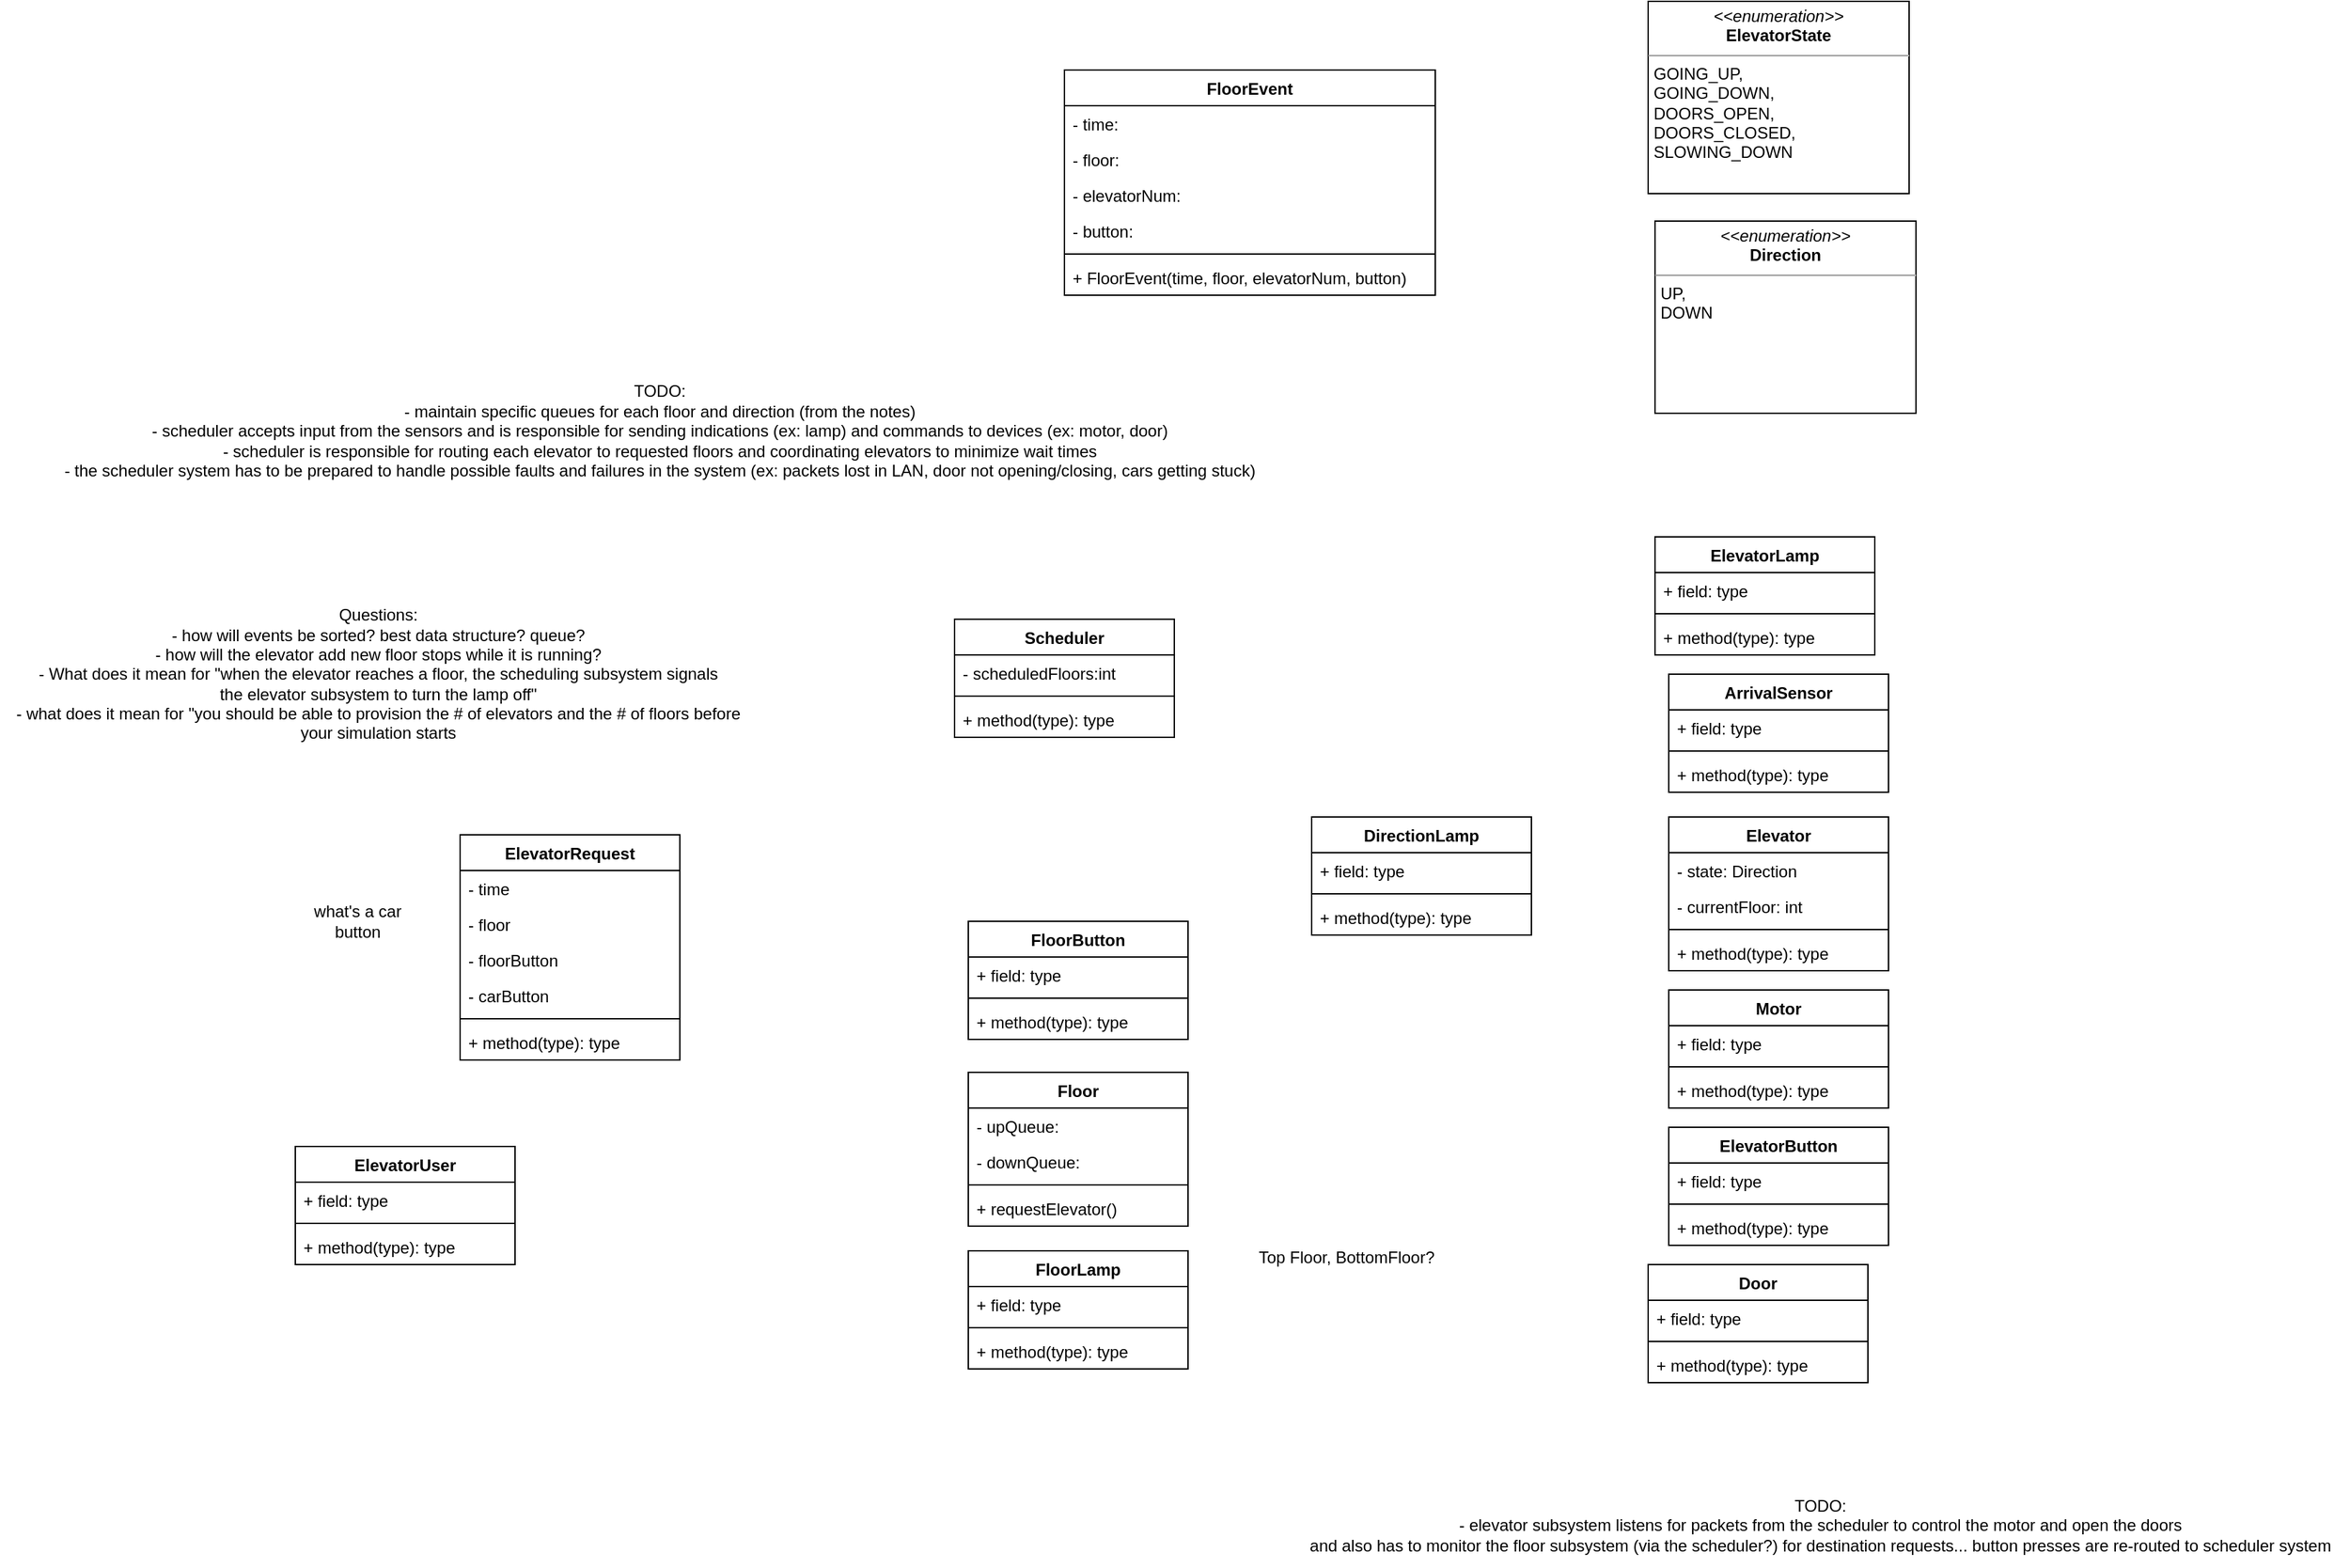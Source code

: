 <mxfile version="20.8.10" type="device" pages="2"><diagram id="4rQ7p3rVcrlcNDq4vwU0" name="Page-1"><mxGraphModel dx="1173" dy="1689" grid="1" gridSize="10" guides="1" tooltips="1" connect="1" arrows="1" fold="1" page="1" pageScale="1" pageWidth="850" pageHeight="1100" math="0" shadow="0"><root><mxCell id="0"/><mxCell id="1" parent="0"/><mxCell id="3TX0_zbDCgdSGCdOwva8-1" value="Floor" style="swimlane;fontStyle=1;align=center;verticalAlign=top;childLayout=stackLayout;horizontal=1;startSize=26;horizontalStack=0;resizeParent=1;resizeParentMax=0;resizeLast=0;collapsible=1;marginBottom=0;" vertex="1" parent="1"><mxGeometry x="992" y="771" width="160" height="112" as="geometry"/></mxCell><mxCell id="3TX0_zbDCgdSGCdOwva8-2" value="- upQueue: " style="text;strokeColor=none;fillColor=none;align=left;verticalAlign=top;spacingLeft=4;spacingRight=4;overflow=hidden;rotatable=0;points=[[0,0.5],[1,0.5]];portConstraint=eastwest;" vertex="1" parent="3TX0_zbDCgdSGCdOwva8-1"><mxGeometry y="26" width="160" height="26" as="geometry"/></mxCell><mxCell id="3TX0_zbDCgdSGCdOwva8-3" value="- downQueue:" style="text;strokeColor=none;fillColor=none;align=left;verticalAlign=top;spacingLeft=4;spacingRight=4;overflow=hidden;rotatable=0;points=[[0,0.5],[1,0.5]];portConstraint=eastwest;" vertex="1" parent="3TX0_zbDCgdSGCdOwva8-1"><mxGeometry y="52" width="160" height="26" as="geometry"/></mxCell><mxCell id="3TX0_zbDCgdSGCdOwva8-4" value="" style="line;strokeWidth=1;fillColor=none;align=left;verticalAlign=middle;spacingTop=-1;spacingLeft=3;spacingRight=3;rotatable=0;labelPosition=right;points=[];portConstraint=eastwest;strokeColor=inherit;" vertex="1" parent="3TX0_zbDCgdSGCdOwva8-1"><mxGeometry y="78" width="160" height="8" as="geometry"/></mxCell><mxCell id="3TX0_zbDCgdSGCdOwva8-5" value="+ requestElevator()" style="text;strokeColor=none;fillColor=none;align=left;verticalAlign=top;spacingLeft=4;spacingRight=4;overflow=hidden;rotatable=0;points=[[0,0.5],[1,0.5]];portConstraint=eastwest;" vertex="1" parent="3TX0_zbDCgdSGCdOwva8-1"><mxGeometry y="86" width="160" height="26" as="geometry"/></mxCell><mxCell id="3TX0_zbDCgdSGCdOwva8-6" value="Elevator" style="swimlane;fontStyle=1;align=center;verticalAlign=top;childLayout=stackLayout;horizontal=1;startSize=26;horizontalStack=0;resizeParent=1;resizeParentMax=0;resizeLast=0;collapsible=1;marginBottom=0;" vertex="1" parent="1"><mxGeometry x="1502" y="585" width="160" height="112" as="geometry"/></mxCell><mxCell id="3TX0_zbDCgdSGCdOwva8-7" value="- state: Direction" style="text;strokeColor=none;fillColor=none;align=left;verticalAlign=top;spacingLeft=4;spacingRight=4;overflow=hidden;rotatable=0;points=[[0,0.5],[1,0.5]];portConstraint=eastwest;" vertex="1" parent="3TX0_zbDCgdSGCdOwva8-6"><mxGeometry y="26" width="160" height="26" as="geometry"/></mxCell><mxCell id="3TX0_zbDCgdSGCdOwva8-8" value="- currentFloor: int" style="text;strokeColor=none;fillColor=none;align=left;verticalAlign=top;spacingLeft=4;spacingRight=4;overflow=hidden;rotatable=0;points=[[0,0.5],[1,0.5]];portConstraint=eastwest;" vertex="1" parent="3TX0_zbDCgdSGCdOwva8-6"><mxGeometry y="52" width="160" height="26" as="geometry"/></mxCell><mxCell id="3TX0_zbDCgdSGCdOwva8-9" value="" style="line;strokeWidth=1;fillColor=none;align=left;verticalAlign=middle;spacingTop=-1;spacingLeft=3;spacingRight=3;rotatable=0;labelPosition=right;points=[];portConstraint=eastwest;strokeColor=inherit;" vertex="1" parent="3TX0_zbDCgdSGCdOwva8-6"><mxGeometry y="78" width="160" height="8" as="geometry"/></mxCell><mxCell id="3TX0_zbDCgdSGCdOwva8-10" value="+ method(type): type" style="text;strokeColor=none;fillColor=none;align=left;verticalAlign=top;spacingLeft=4;spacingRight=4;overflow=hidden;rotatable=0;points=[[0,0.5],[1,0.5]];portConstraint=eastwest;" vertex="1" parent="3TX0_zbDCgdSGCdOwva8-6"><mxGeometry y="86" width="160" height="26" as="geometry"/></mxCell><mxCell id="3TX0_zbDCgdSGCdOwva8-11" value="Scheduler" style="swimlane;fontStyle=1;align=center;verticalAlign=top;childLayout=stackLayout;horizontal=1;startSize=26;horizontalStack=0;resizeParent=1;resizeParentMax=0;resizeLast=0;collapsible=1;marginBottom=0;" vertex="1" parent="1"><mxGeometry x="982" y="441" width="160" height="86" as="geometry"/></mxCell><mxCell id="3TX0_zbDCgdSGCdOwva8-12" value="- scheduledFloors:int" style="text;strokeColor=none;fillColor=none;align=left;verticalAlign=top;spacingLeft=4;spacingRight=4;overflow=hidden;rotatable=0;points=[[0,0.5],[1,0.5]];portConstraint=eastwest;" vertex="1" parent="3TX0_zbDCgdSGCdOwva8-11"><mxGeometry y="26" width="160" height="26" as="geometry"/></mxCell><mxCell id="3TX0_zbDCgdSGCdOwva8-13" value="" style="line;strokeWidth=1;fillColor=none;align=left;verticalAlign=middle;spacingTop=-1;spacingLeft=3;spacingRight=3;rotatable=0;labelPosition=right;points=[];portConstraint=eastwest;strokeColor=inherit;" vertex="1" parent="3TX0_zbDCgdSGCdOwva8-11"><mxGeometry y="52" width="160" height="8" as="geometry"/></mxCell><mxCell id="3TX0_zbDCgdSGCdOwva8-14" value="+ method(type): type" style="text;strokeColor=none;fillColor=none;align=left;verticalAlign=top;spacingLeft=4;spacingRight=4;overflow=hidden;rotatable=0;points=[[0,0.5],[1,0.5]];portConstraint=eastwest;" vertex="1" parent="3TX0_zbDCgdSGCdOwva8-11"><mxGeometry y="60" width="160" height="26" as="geometry"/></mxCell><mxCell id="3TX0_zbDCgdSGCdOwva8-15" value="FloorEvent" style="swimlane;fontStyle=1;align=center;verticalAlign=top;childLayout=stackLayout;horizontal=1;startSize=26;horizontalStack=0;resizeParent=1;resizeParentMax=0;resizeLast=0;collapsible=1;marginBottom=0;" vertex="1" parent="1"><mxGeometry x="1062" y="41" width="270" height="164" as="geometry"/></mxCell><mxCell id="3TX0_zbDCgdSGCdOwva8-16" value="- time:" style="text;strokeColor=none;fillColor=none;align=left;verticalAlign=top;spacingLeft=4;spacingRight=4;overflow=hidden;rotatable=0;points=[[0,0.5],[1,0.5]];portConstraint=eastwest;" vertex="1" parent="3TX0_zbDCgdSGCdOwva8-15"><mxGeometry y="26" width="270" height="26" as="geometry"/></mxCell><mxCell id="3TX0_zbDCgdSGCdOwva8-17" value="- floor:" style="text;strokeColor=none;fillColor=none;align=left;verticalAlign=top;spacingLeft=4;spacingRight=4;overflow=hidden;rotatable=0;points=[[0,0.5],[1,0.5]];portConstraint=eastwest;" vertex="1" parent="3TX0_zbDCgdSGCdOwva8-15"><mxGeometry y="52" width="270" height="26" as="geometry"/></mxCell><mxCell id="3TX0_zbDCgdSGCdOwva8-18" value="- elevatorNum:" style="text;strokeColor=none;fillColor=none;align=left;verticalAlign=top;spacingLeft=4;spacingRight=4;overflow=hidden;rotatable=0;points=[[0,0.5],[1,0.5]];portConstraint=eastwest;" vertex="1" parent="3TX0_zbDCgdSGCdOwva8-15"><mxGeometry y="78" width="270" height="26" as="geometry"/></mxCell><mxCell id="3TX0_zbDCgdSGCdOwva8-19" value="- button:" style="text;strokeColor=none;fillColor=none;align=left;verticalAlign=top;spacingLeft=4;spacingRight=4;overflow=hidden;rotatable=0;points=[[0,0.5],[1,0.5]];portConstraint=eastwest;" vertex="1" parent="3TX0_zbDCgdSGCdOwva8-15"><mxGeometry y="104" width="270" height="26" as="geometry"/></mxCell><mxCell id="3TX0_zbDCgdSGCdOwva8-20" value="" style="line;strokeWidth=1;fillColor=none;align=left;verticalAlign=middle;spacingTop=-1;spacingLeft=3;spacingRight=3;rotatable=0;labelPosition=right;points=[];portConstraint=eastwest;strokeColor=inherit;" vertex="1" parent="3TX0_zbDCgdSGCdOwva8-15"><mxGeometry y="130" width="270" height="8" as="geometry"/></mxCell><mxCell id="3TX0_zbDCgdSGCdOwva8-21" value="+ FloorEvent(time, floor, elevatorNum, button)" style="text;strokeColor=none;fillColor=none;align=left;verticalAlign=top;spacingLeft=4;spacingRight=4;overflow=hidden;rotatable=0;points=[[0,0.5],[1,0.5]];portConstraint=eastwest;" vertex="1" parent="3TX0_zbDCgdSGCdOwva8-15"><mxGeometry y="138" width="270" height="26" as="geometry"/></mxCell><mxCell id="3TX0_zbDCgdSGCdOwva8-22" value="ArrivalSensor" style="swimlane;fontStyle=1;align=center;verticalAlign=top;childLayout=stackLayout;horizontal=1;startSize=26;horizontalStack=0;resizeParent=1;resizeParentMax=0;resizeLast=0;collapsible=1;marginBottom=0;" vertex="1" parent="1"><mxGeometry x="1502" y="481" width="160" height="86" as="geometry"/></mxCell><mxCell id="3TX0_zbDCgdSGCdOwva8-23" value="+ field: type" style="text;strokeColor=none;fillColor=none;align=left;verticalAlign=top;spacingLeft=4;spacingRight=4;overflow=hidden;rotatable=0;points=[[0,0.5],[1,0.5]];portConstraint=eastwest;" vertex="1" parent="3TX0_zbDCgdSGCdOwva8-22"><mxGeometry y="26" width="160" height="26" as="geometry"/></mxCell><mxCell id="3TX0_zbDCgdSGCdOwva8-24" value="" style="line;strokeWidth=1;fillColor=none;align=left;verticalAlign=middle;spacingTop=-1;spacingLeft=3;spacingRight=3;rotatable=0;labelPosition=right;points=[];portConstraint=eastwest;strokeColor=inherit;" vertex="1" parent="3TX0_zbDCgdSGCdOwva8-22"><mxGeometry y="52" width="160" height="8" as="geometry"/></mxCell><mxCell id="3TX0_zbDCgdSGCdOwva8-25" value="+ method(type): type" style="text;strokeColor=none;fillColor=none;align=left;verticalAlign=top;spacingLeft=4;spacingRight=4;overflow=hidden;rotatable=0;points=[[0,0.5],[1,0.5]];portConstraint=eastwest;" vertex="1" parent="3TX0_zbDCgdSGCdOwva8-22"><mxGeometry y="60" width="160" height="26" as="geometry"/></mxCell><mxCell id="3TX0_zbDCgdSGCdOwva8-26" value="ElevatorUser" style="swimlane;fontStyle=1;align=center;verticalAlign=top;childLayout=stackLayout;horizontal=1;startSize=26;horizontalStack=0;resizeParent=1;resizeParentMax=0;resizeLast=0;collapsible=1;marginBottom=0;" vertex="1" parent="1"><mxGeometry x="502" y="825" width="160" height="86" as="geometry"/></mxCell><mxCell id="3TX0_zbDCgdSGCdOwva8-27" value="+ field: type" style="text;strokeColor=none;fillColor=none;align=left;verticalAlign=top;spacingLeft=4;spacingRight=4;overflow=hidden;rotatable=0;points=[[0,0.5],[1,0.5]];portConstraint=eastwest;" vertex="1" parent="3TX0_zbDCgdSGCdOwva8-26"><mxGeometry y="26" width="160" height="26" as="geometry"/></mxCell><mxCell id="3TX0_zbDCgdSGCdOwva8-28" value="" style="line;strokeWidth=1;fillColor=none;align=left;verticalAlign=middle;spacingTop=-1;spacingLeft=3;spacingRight=3;rotatable=0;labelPosition=right;points=[];portConstraint=eastwest;strokeColor=inherit;" vertex="1" parent="3TX0_zbDCgdSGCdOwva8-26"><mxGeometry y="52" width="160" height="8" as="geometry"/></mxCell><mxCell id="3TX0_zbDCgdSGCdOwva8-29" value="+ method(type): type" style="text;strokeColor=none;fillColor=none;align=left;verticalAlign=top;spacingLeft=4;spacingRight=4;overflow=hidden;rotatable=0;points=[[0,0.5],[1,0.5]];portConstraint=eastwest;" vertex="1" parent="3TX0_zbDCgdSGCdOwva8-26"><mxGeometry y="60" width="160" height="26" as="geometry"/></mxCell><mxCell id="3TX0_zbDCgdSGCdOwva8-30" value="FloorButton" style="swimlane;fontStyle=1;align=center;verticalAlign=top;childLayout=stackLayout;horizontal=1;startSize=26;horizontalStack=0;resizeParent=1;resizeParentMax=0;resizeLast=0;collapsible=1;marginBottom=0;" vertex="1" parent="1"><mxGeometry x="992" y="661" width="160" height="86" as="geometry"/></mxCell><mxCell id="3TX0_zbDCgdSGCdOwva8-31" value="+ field: type" style="text;strokeColor=none;fillColor=none;align=left;verticalAlign=top;spacingLeft=4;spacingRight=4;overflow=hidden;rotatable=0;points=[[0,0.5],[1,0.5]];portConstraint=eastwest;" vertex="1" parent="3TX0_zbDCgdSGCdOwva8-30"><mxGeometry y="26" width="160" height="26" as="geometry"/></mxCell><mxCell id="3TX0_zbDCgdSGCdOwva8-32" value="" style="line;strokeWidth=1;fillColor=none;align=left;verticalAlign=middle;spacingTop=-1;spacingLeft=3;spacingRight=3;rotatable=0;labelPosition=right;points=[];portConstraint=eastwest;strokeColor=inherit;" vertex="1" parent="3TX0_zbDCgdSGCdOwva8-30"><mxGeometry y="52" width="160" height="8" as="geometry"/></mxCell><mxCell id="3TX0_zbDCgdSGCdOwva8-33" value="+ method(type): type" style="text;strokeColor=none;fillColor=none;align=left;verticalAlign=top;spacingLeft=4;spacingRight=4;overflow=hidden;rotatable=0;points=[[0,0.5],[1,0.5]];portConstraint=eastwest;" vertex="1" parent="3TX0_zbDCgdSGCdOwva8-30"><mxGeometry y="60" width="160" height="26" as="geometry"/></mxCell><mxCell id="3TX0_zbDCgdSGCdOwva8-34" value="&lt;p style=&quot;margin:0px;margin-top:4px;text-align:center;&quot;&gt;&lt;i&gt;&amp;lt;&amp;lt;enumeration&amp;gt;&amp;gt;&lt;/i&gt;&lt;br&gt;&lt;b&gt;ElevatorState&lt;/b&gt;&lt;/p&gt;&lt;hr size=&quot;1&quot;&gt;&lt;p style=&quot;margin:0px;margin-left:4px;&quot;&gt;GOING_UP,&lt;/p&gt;&lt;p style=&quot;margin:0px;margin-left:4px;&quot;&gt;GOING_DOWN,&lt;/p&gt;&lt;p style=&quot;margin:0px;margin-left:4px;&quot;&gt;DOORS_OPEN,&lt;/p&gt;&lt;p style=&quot;margin:0px;margin-left:4px;&quot;&gt;DOORS_CLOSED,&lt;/p&gt;&lt;p style=&quot;margin:0px;margin-left:4px;&quot;&gt;SLOWING_DOWN&lt;/p&gt;&lt;p style=&quot;margin:0px;margin-left:4px;&quot;&gt;&lt;br&gt;&lt;/p&gt;" style="verticalAlign=top;align=left;overflow=fill;fontSize=12;fontFamily=Helvetica;html=1;" vertex="1" parent="1"><mxGeometry x="1487" y="-9" width="190" height="140" as="geometry"/></mxCell><mxCell id="3TX0_zbDCgdSGCdOwva8-35" value="Motor" style="swimlane;fontStyle=1;align=center;verticalAlign=top;childLayout=stackLayout;horizontal=1;startSize=26;horizontalStack=0;resizeParent=1;resizeParentMax=0;resizeLast=0;collapsible=1;marginBottom=0;" vertex="1" parent="1"><mxGeometry x="1502" y="711" width="160" height="86" as="geometry"/></mxCell><mxCell id="3TX0_zbDCgdSGCdOwva8-36" value="+ field: type" style="text;strokeColor=none;fillColor=none;align=left;verticalAlign=top;spacingLeft=4;spacingRight=4;overflow=hidden;rotatable=0;points=[[0,0.5],[1,0.5]];portConstraint=eastwest;" vertex="1" parent="3TX0_zbDCgdSGCdOwva8-35"><mxGeometry y="26" width="160" height="26" as="geometry"/></mxCell><mxCell id="3TX0_zbDCgdSGCdOwva8-37" value="" style="line;strokeWidth=1;fillColor=none;align=left;verticalAlign=middle;spacingTop=-1;spacingLeft=3;spacingRight=3;rotatable=0;labelPosition=right;points=[];portConstraint=eastwest;strokeColor=inherit;" vertex="1" parent="3TX0_zbDCgdSGCdOwva8-35"><mxGeometry y="52" width="160" height="8" as="geometry"/></mxCell><mxCell id="3TX0_zbDCgdSGCdOwva8-38" value="+ method(type): type" style="text;strokeColor=none;fillColor=none;align=left;verticalAlign=top;spacingLeft=4;spacingRight=4;overflow=hidden;rotatable=0;points=[[0,0.5],[1,0.5]];portConstraint=eastwest;" vertex="1" parent="3TX0_zbDCgdSGCdOwva8-35"><mxGeometry y="60" width="160" height="26" as="geometry"/></mxCell><mxCell id="3TX0_zbDCgdSGCdOwva8-39" value="ElevatorButton" style="swimlane;fontStyle=1;align=center;verticalAlign=top;childLayout=stackLayout;horizontal=1;startSize=26;horizontalStack=0;resizeParent=1;resizeParentMax=0;resizeLast=0;collapsible=1;marginBottom=0;" vertex="1" parent="1"><mxGeometry x="1502" y="811" width="160" height="86" as="geometry"/></mxCell><mxCell id="3TX0_zbDCgdSGCdOwva8-40" value="+ field: type" style="text;strokeColor=none;fillColor=none;align=left;verticalAlign=top;spacingLeft=4;spacingRight=4;overflow=hidden;rotatable=0;points=[[0,0.5],[1,0.5]];portConstraint=eastwest;" vertex="1" parent="3TX0_zbDCgdSGCdOwva8-39"><mxGeometry y="26" width="160" height="26" as="geometry"/></mxCell><mxCell id="3TX0_zbDCgdSGCdOwva8-41" value="" style="line;strokeWidth=1;fillColor=none;align=left;verticalAlign=middle;spacingTop=-1;spacingLeft=3;spacingRight=3;rotatable=0;labelPosition=right;points=[];portConstraint=eastwest;strokeColor=inherit;" vertex="1" parent="3TX0_zbDCgdSGCdOwva8-39"><mxGeometry y="52" width="160" height="8" as="geometry"/></mxCell><mxCell id="3TX0_zbDCgdSGCdOwva8-42" value="+ method(type): type" style="text;strokeColor=none;fillColor=none;align=left;verticalAlign=top;spacingLeft=4;spacingRight=4;overflow=hidden;rotatable=0;points=[[0,0.5],[1,0.5]];portConstraint=eastwest;" vertex="1" parent="3TX0_zbDCgdSGCdOwva8-39"><mxGeometry y="60" width="160" height="26" as="geometry"/></mxCell><mxCell id="3TX0_zbDCgdSGCdOwva8-43" value="FloorLamp" style="swimlane;fontStyle=1;align=center;verticalAlign=top;childLayout=stackLayout;horizontal=1;startSize=26;horizontalStack=0;resizeParent=1;resizeParentMax=0;resizeLast=0;collapsible=1;marginBottom=0;" vertex="1" parent="1"><mxGeometry x="992" y="901" width="160" height="86" as="geometry"/></mxCell><mxCell id="3TX0_zbDCgdSGCdOwva8-44" value="+ field: type" style="text;strokeColor=none;fillColor=none;align=left;verticalAlign=top;spacingLeft=4;spacingRight=4;overflow=hidden;rotatable=0;points=[[0,0.5],[1,0.5]];portConstraint=eastwest;" vertex="1" parent="3TX0_zbDCgdSGCdOwva8-43"><mxGeometry y="26" width="160" height="26" as="geometry"/></mxCell><mxCell id="3TX0_zbDCgdSGCdOwva8-45" value="" style="line;strokeWidth=1;fillColor=none;align=left;verticalAlign=middle;spacingTop=-1;spacingLeft=3;spacingRight=3;rotatable=0;labelPosition=right;points=[];portConstraint=eastwest;strokeColor=inherit;" vertex="1" parent="3TX0_zbDCgdSGCdOwva8-43"><mxGeometry y="52" width="160" height="8" as="geometry"/></mxCell><mxCell id="3TX0_zbDCgdSGCdOwva8-46" value="+ method(type): type" style="text;strokeColor=none;fillColor=none;align=left;verticalAlign=top;spacingLeft=4;spacingRight=4;overflow=hidden;rotatable=0;points=[[0,0.5],[1,0.5]];portConstraint=eastwest;" vertex="1" parent="3TX0_zbDCgdSGCdOwva8-43"><mxGeometry y="60" width="160" height="26" as="geometry"/></mxCell><mxCell id="3TX0_zbDCgdSGCdOwva8-47" value="Door" style="swimlane;fontStyle=1;align=center;verticalAlign=top;childLayout=stackLayout;horizontal=1;startSize=26;horizontalStack=0;resizeParent=1;resizeParentMax=0;resizeLast=0;collapsible=1;marginBottom=0;" vertex="1" parent="1"><mxGeometry x="1487" y="911" width="160" height="86" as="geometry"/></mxCell><mxCell id="3TX0_zbDCgdSGCdOwva8-48" value="+ field: type" style="text;strokeColor=none;fillColor=none;align=left;verticalAlign=top;spacingLeft=4;spacingRight=4;overflow=hidden;rotatable=0;points=[[0,0.5],[1,0.5]];portConstraint=eastwest;" vertex="1" parent="3TX0_zbDCgdSGCdOwva8-47"><mxGeometry y="26" width="160" height="26" as="geometry"/></mxCell><mxCell id="3TX0_zbDCgdSGCdOwva8-49" value="" style="line;strokeWidth=1;fillColor=none;align=left;verticalAlign=middle;spacingTop=-1;spacingLeft=3;spacingRight=3;rotatable=0;labelPosition=right;points=[];portConstraint=eastwest;strokeColor=inherit;" vertex="1" parent="3TX0_zbDCgdSGCdOwva8-47"><mxGeometry y="52" width="160" height="8" as="geometry"/></mxCell><mxCell id="3TX0_zbDCgdSGCdOwva8-50" value="+ method(type): type" style="text;strokeColor=none;fillColor=none;align=left;verticalAlign=top;spacingLeft=4;spacingRight=4;overflow=hidden;rotatable=0;points=[[0,0.5],[1,0.5]];portConstraint=eastwest;" vertex="1" parent="3TX0_zbDCgdSGCdOwva8-47"><mxGeometry y="60" width="160" height="26" as="geometry"/></mxCell><mxCell id="3TX0_zbDCgdSGCdOwva8-51" value="Top Floor, BottomFloor?" style="text;html=1;align=center;verticalAlign=middle;resizable=0;points=[];autosize=1;strokeColor=none;fillColor=none;" vertex="1" parent="1"><mxGeometry x="1192" y="891" width="150" height="30" as="geometry"/></mxCell><mxCell id="3TX0_zbDCgdSGCdOwva8-52" value="&lt;p style=&quot;margin:0px;margin-top:4px;text-align:center;&quot;&gt;&lt;i&gt;&amp;lt;&amp;lt;enumeration&amp;gt;&amp;gt;&lt;/i&gt;&lt;br&gt;&lt;b&gt;Direction&lt;/b&gt;&lt;/p&gt;&lt;hr size=&quot;1&quot;&gt;&lt;p style=&quot;margin:0px;margin-left:4px;&quot;&gt;UP,&lt;/p&gt;&lt;p style=&quot;margin:0px;margin-left:4px;&quot;&gt;DOWN&lt;/p&gt;&lt;p style=&quot;margin:0px;margin-left:4px;&quot;&gt;&lt;br&gt;&lt;/p&gt;" style="verticalAlign=top;align=left;overflow=fill;fontSize=12;fontFamily=Helvetica;html=1;" vertex="1" parent="1"><mxGeometry x="1492" y="151" width="190" height="140" as="geometry"/></mxCell><mxCell id="3TX0_zbDCgdSGCdOwva8-53" value="ElevatorRequest" style="swimlane;fontStyle=1;align=center;verticalAlign=top;childLayout=stackLayout;horizontal=1;startSize=26;horizontalStack=0;resizeParent=1;resizeParentMax=0;resizeLast=0;collapsible=1;marginBottom=0;" vertex="1" parent="1"><mxGeometry x="622" y="598" width="160" height="164" as="geometry"/></mxCell><mxCell id="3TX0_zbDCgdSGCdOwva8-54" value="- time" style="text;strokeColor=none;fillColor=none;align=left;verticalAlign=top;spacingLeft=4;spacingRight=4;overflow=hidden;rotatable=0;points=[[0,0.5],[1,0.5]];portConstraint=eastwest;" vertex="1" parent="3TX0_zbDCgdSGCdOwva8-53"><mxGeometry y="26" width="160" height="26" as="geometry"/></mxCell><mxCell id="3TX0_zbDCgdSGCdOwva8-55" value="- floor" style="text;strokeColor=none;fillColor=none;align=left;verticalAlign=top;spacingLeft=4;spacingRight=4;overflow=hidden;rotatable=0;points=[[0,0.5],[1,0.5]];portConstraint=eastwest;" vertex="1" parent="3TX0_zbDCgdSGCdOwva8-53"><mxGeometry y="52" width="160" height="26" as="geometry"/></mxCell><mxCell id="3TX0_zbDCgdSGCdOwva8-56" value="- floorButton" style="text;strokeColor=none;fillColor=none;align=left;verticalAlign=top;spacingLeft=4;spacingRight=4;overflow=hidden;rotatable=0;points=[[0,0.5],[1,0.5]];portConstraint=eastwest;" vertex="1" parent="3TX0_zbDCgdSGCdOwva8-53"><mxGeometry y="78" width="160" height="26" as="geometry"/></mxCell><mxCell id="3TX0_zbDCgdSGCdOwva8-57" value="- carButton" style="text;strokeColor=none;fillColor=none;align=left;verticalAlign=top;spacingLeft=4;spacingRight=4;overflow=hidden;rotatable=0;points=[[0,0.5],[1,0.5]];portConstraint=eastwest;" vertex="1" parent="3TX0_zbDCgdSGCdOwva8-53"><mxGeometry y="104" width="160" height="26" as="geometry"/></mxCell><mxCell id="3TX0_zbDCgdSGCdOwva8-58" value="" style="line;strokeWidth=1;fillColor=none;align=left;verticalAlign=middle;spacingTop=-1;spacingLeft=3;spacingRight=3;rotatable=0;labelPosition=right;points=[];portConstraint=eastwest;strokeColor=inherit;" vertex="1" parent="3TX0_zbDCgdSGCdOwva8-53"><mxGeometry y="130" width="160" height="8" as="geometry"/></mxCell><mxCell id="3TX0_zbDCgdSGCdOwva8-59" value="+ method(type): type" style="text;strokeColor=none;fillColor=none;align=left;verticalAlign=top;spacingLeft=4;spacingRight=4;overflow=hidden;rotatable=0;points=[[0,0.5],[1,0.5]];portConstraint=eastwest;" vertex="1" parent="3TX0_zbDCgdSGCdOwva8-53"><mxGeometry y="138" width="160" height="26" as="geometry"/></mxCell><mxCell id="3TX0_zbDCgdSGCdOwva8-60" value="what's a car&lt;br&gt;button" style="text;html=1;align=center;verticalAlign=middle;resizable=0;points=[];autosize=1;strokeColor=none;fillColor=none;" vertex="1" parent="1"><mxGeometry x="502" y="641" width="90" height="40" as="geometry"/></mxCell><mxCell id="3TX0_zbDCgdSGCdOwva8-61" value="Questions:&lt;br&gt;- how will events be sorted? best data structure? queue?&lt;br&gt;- how will the elevator add new floor stops while it is running?&lt;br&gt;- What does it mean for &quot;when the elevator reaches a floor, the scheduling subsystem signals&lt;br&gt;the elevator subsystem to turn the lamp off&quot;&lt;br&gt;- what does it mean for &quot;you should be able to provision the # of elevators and the # of floors before&lt;br&gt;your simulation starts" style="text;html=1;align=center;verticalAlign=middle;resizable=0;points=[];autosize=1;strokeColor=none;fillColor=none;" vertex="1" parent="1"><mxGeometry x="287" y="426" width="550" height="110" as="geometry"/></mxCell><mxCell id="3TX0_zbDCgdSGCdOwva8-62" value="TODO:&lt;br&gt;- maintain specific queues for each floor and direction (from the notes)&lt;br&gt;- scheduler accepts input from the sensors and is responsible for sending indications (ex: lamp) and commands to devices (ex: motor, door)&lt;br&gt;- scheduler is responsible for routing each elevator to requested floors and coordinating elevators to minimize wait times&lt;br&gt;- the scheduler system has to be prepared to handle possible faults and failures in the system (ex: packets lost in LAN, door not opening/closing, cars getting stuck)&lt;br&gt;&amp;nbsp;" style="text;html=1;align=center;verticalAlign=middle;resizable=0;points=[];autosize=1;strokeColor=none;fillColor=none;" vertex="1" parent="1"><mxGeometry x="322" y="261" width="890" height="100" as="geometry"/></mxCell><mxCell id="3TX0_zbDCgdSGCdOwva8-63" value="TODO:&lt;br&gt;- elevator subsystem listens for packets from the scheduler to control the motor and open the doors&lt;br&gt;and also has to monitor the floor subsystem (via the scheduler?) for destination requests... button presses are re-routed to scheduler system" style="text;html=1;align=center;verticalAlign=middle;resizable=0;points=[];autosize=1;strokeColor=none;fillColor=none;" vertex="1" parent="1"><mxGeometry x="1227" y="1071" width="770" height="60" as="geometry"/></mxCell><mxCell id="3TX0_zbDCgdSGCdOwva8-64" value="ElevatorLamp" style="swimlane;fontStyle=1;align=center;verticalAlign=top;childLayout=stackLayout;horizontal=1;startSize=26;horizontalStack=0;resizeParent=1;resizeParentMax=0;resizeLast=0;collapsible=1;marginBottom=0;" vertex="1" parent="1"><mxGeometry x="1492" y="381" width="160" height="86" as="geometry"/></mxCell><mxCell id="3TX0_zbDCgdSGCdOwva8-65" value="+ field: type" style="text;strokeColor=none;fillColor=none;align=left;verticalAlign=top;spacingLeft=4;spacingRight=4;overflow=hidden;rotatable=0;points=[[0,0.5],[1,0.5]];portConstraint=eastwest;" vertex="1" parent="3TX0_zbDCgdSGCdOwva8-64"><mxGeometry y="26" width="160" height="26" as="geometry"/></mxCell><mxCell id="3TX0_zbDCgdSGCdOwva8-66" value="" style="line;strokeWidth=1;fillColor=none;align=left;verticalAlign=middle;spacingTop=-1;spacingLeft=3;spacingRight=3;rotatable=0;labelPosition=right;points=[];portConstraint=eastwest;strokeColor=inherit;" vertex="1" parent="3TX0_zbDCgdSGCdOwva8-64"><mxGeometry y="52" width="160" height="8" as="geometry"/></mxCell><mxCell id="3TX0_zbDCgdSGCdOwva8-67" value="+ method(type): type" style="text;strokeColor=none;fillColor=none;align=left;verticalAlign=top;spacingLeft=4;spacingRight=4;overflow=hidden;rotatable=0;points=[[0,0.5],[1,0.5]];portConstraint=eastwest;" vertex="1" parent="3TX0_zbDCgdSGCdOwva8-64"><mxGeometry y="60" width="160" height="26" as="geometry"/></mxCell><mxCell id="3TX0_zbDCgdSGCdOwva8-68" value="DirectionLamp" style="swimlane;fontStyle=1;align=center;verticalAlign=top;childLayout=stackLayout;horizontal=1;startSize=26;horizontalStack=0;resizeParent=1;resizeParentMax=0;resizeLast=0;collapsible=1;marginBottom=0;" vertex="1" parent="1"><mxGeometry x="1242" y="585" width="160" height="86" as="geometry"/></mxCell><mxCell id="3TX0_zbDCgdSGCdOwva8-69" value="+ field: type" style="text;strokeColor=none;fillColor=none;align=left;verticalAlign=top;spacingLeft=4;spacingRight=4;overflow=hidden;rotatable=0;points=[[0,0.5],[1,0.5]];portConstraint=eastwest;" vertex="1" parent="3TX0_zbDCgdSGCdOwva8-68"><mxGeometry y="26" width="160" height="26" as="geometry"/></mxCell><mxCell id="3TX0_zbDCgdSGCdOwva8-70" value="" style="line;strokeWidth=1;fillColor=none;align=left;verticalAlign=middle;spacingTop=-1;spacingLeft=3;spacingRight=3;rotatable=0;labelPosition=right;points=[];portConstraint=eastwest;strokeColor=inherit;" vertex="1" parent="3TX0_zbDCgdSGCdOwva8-68"><mxGeometry y="52" width="160" height="8" as="geometry"/></mxCell><mxCell id="3TX0_zbDCgdSGCdOwva8-71" value="+ method(type): type" style="text;strokeColor=none;fillColor=none;align=left;verticalAlign=top;spacingLeft=4;spacingRight=4;overflow=hidden;rotatable=0;points=[[0,0.5],[1,0.5]];portConstraint=eastwest;" vertex="1" parent="3TX0_zbDCgdSGCdOwva8-68"><mxGeometry y="60" width="160" height="26" as="geometry"/></mxCell></root></mxGraphModel></diagram><diagram name="Iteration 1 Class Diagram" id="BKiDPIDg1bOI7MVkrRrb"><mxGraphModel dx="2330" dy="1629" grid="1" gridSize="10" guides="1" tooltips="1" connect="1" arrows="1" fold="1" page="1" pageScale="1" pageWidth="850" pageHeight="1100" math="0" shadow="0"><root><mxCell id="0"/><mxCell id="1" parent="0"/><mxCell id="crCOsX0_Xl4LuCLa-d4H-21" value="Floor" style="swimlane;fontStyle=1;align=center;verticalAlign=top;childLayout=stackLayout;horizontal=1;startSize=26;horizontalStack=0;resizeParent=1;resizeParentMax=0;resizeLast=0;collapsible=1;marginBottom=0;" parent="1" vertex="1"><mxGeometry x="480" y="481" width="520" height="294" as="geometry"/></mxCell><mxCell id="crCOsX0_Xl4LuCLa-d4H-53" value="- floorNumber: int" style="text;strokeColor=none;fillColor=none;align=left;verticalAlign=top;spacingLeft=4;spacingRight=4;overflow=hidden;rotatable=0;points=[[0,0.5],[1,0.5]];portConstraint=eastwest;" parent="crCOsX0_Xl4LuCLa-d4H-21" vertex="1"><mxGeometry y="26" width="520" height="26" as="geometry"/></mxCell><mxCell id="fvLn0glDHGIhMvINOmAr-25" value="- button1: FloorButton" style="text;strokeColor=none;fillColor=none;align=left;verticalAlign=top;spacingLeft=4;spacingRight=4;overflow=hidden;rotatable=0;points=[[0,0.5],[1,0.5]];portConstraint=eastwest;" parent="crCOsX0_Xl4LuCLa-d4H-21" vertex="1"><mxGeometry y="52" width="520" height="26" as="geometry"/></mxCell><mxCell id="s357x44EUu8Bkv3FHQAM-2" value="- button2: FloorButton" style="text;strokeColor=none;fillColor=none;align=left;verticalAlign=top;spacingLeft=4;spacingRight=4;overflow=hidden;rotatable=0;points=[[0,0.5],[1,0.5]];portConstraint=eastwest;" vertex="1" parent="crCOsX0_Xl4LuCLa-d4H-21"><mxGeometry y="78" width="520" height="26" as="geometry"/></mxCell><mxCell id="crCOsX0_Xl4LuCLa-d4H-22" value="- scheduler: Scheduler" style="text;strokeColor=none;fillColor=none;align=left;verticalAlign=top;spacingLeft=4;spacingRight=4;overflow=hidden;rotatable=0;points=[[0,0.5],[1,0.5]];portConstraint=eastwest;" parent="crCOsX0_Xl4LuCLa-d4H-21" vertex="1"><mxGeometry y="104" width="520" height="26" as="geometry"/></mxCell><mxCell id="crCOsX0_Xl4LuCLa-d4H-23" value="" style="line;strokeWidth=1;fillColor=none;align=left;verticalAlign=middle;spacingTop=-1;spacingLeft=3;spacingRight=3;rotatable=0;labelPosition=right;points=[];portConstraint=eastwest;strokeColor=inherit;" parent="crCOsX0_Xl4LuCLa-d4H-21" vertex="1"><mxGeometry y="130" width="520" height="8" as="geometry"/></mxCell><mxCell id="crCOsX0_Xl4LuCLa-d4H-44" value="+ Floor(floorNumber: int, scheduler: Scheduler, button1: FloorButton, button2: FloorButton): void" style="text;strokeColor=none;fillColor=none;align=left;verticalAlign=top;spacingLeft=4;spacingRight=4;overflow=hidden;rotatable=0;points=[[0,0.5],[1,0.5]];portConstraint=eastwest;" parent="crCOsX0_Xl4LuCLa-d4H-21" vertex="1"><mxGeometry y="138" width="520" height="26" as="geometry"/></mxCell><mxCell id="s357x44EUu8Bkv3FHQAM-4" value="+ Floor(floorNumber: int, scheduler: Scheduler, button1: FloorButton): void" style="text;strokeColor=none;fillColor=none;align=left;verticalAlign=top;spacingLeft=4;spacingRight=4;overflow=hidden;rotatable=0;points=[[0,0.5],[1,0.5]];portConstraint=eastwest;" vertex="1" parent="crCOsX0_Xl4LuCLa-d4H-21"><mxGeometry y="164" width="520" height="26" as="geometry"/></mxCell><mxCell id="s357x44EUu8Bkv3FHQAM-5" value="+ getFloorNumber(): int" style="text;strokeColor=none;fillColor=none;align=left;verticalAlign=top;spacingLeft=4;spacingRight=4;overflow=hidden;rotatable=0;points=[[0,0.5],[1,0.5]];portConstraint=eastwest;" vertex="1" parent="crCOsX0_Xl4LuCLa-d4H-21"><mxGeometry y="190" width="520" height="26" as="geometry"/></mxCell><mxCell id="s357x44EUu8Bkv3FHQAM-6" value="+ getButton1(): FloorButton" style="text;strokeColor=none;fillColor=none;align=left;verticalAlign=top;spacingLeft=4;spacingRight=4;overflow=hidden;rotatable=0;points=[[0,0.5],[1,0.5]];portConstraint=eastwest;" vertex="1" parent="crCOsX0_Xl4LuCLa-d4H-21"><mxGeometry y="216" width="520" height="26" as="geometry"/></mxCell><mxCell id="s357x44EUu8Bkv3FHQAM-7" value="+ getButton2(): FloorButton" style="text;strokeColor=none;fillColor=none;align=left;verticalAlign=top;spacingLeft=4;spacingRight=4;overflow=hidden;rotatable=0;points=[[0,0.5],[1,0.5]];portConstraint=eastwest;" vertex="1" parent="crCOsX0_Xl4LuCLa-d4H-21"><mxGeometry y="242" width="520" height="26" as="geometry"/></mxCell><mxCell id="s357x44EUu8Bkv3FHQAM-8" value="+ requestElevator(ElevatorRequest): void" style="text;strokeColor=none;fillColor=none;align=left;verticalAlign=top;spacingLeft=4;spacingRight=4;overflow=hidden;rotatable=0;points=[[0,0.5],[1,0.5]];portConstraint=eastwest;" vertex="1" parent="crCOsX0_Xl4LuCLa-d4H-21"><mxGeometry y="268" width="520" height="26" as="geometry"/></mxCell><mxCell id="crCOsX0_Xl4LuCLa-d4H-1" value="Requirements:&lt;br&gt;- 3 threads, one for each subsystem: Floor, Elevators, Scheduler&lt;br&gt;- Floor reads in events using given format" style="text;html=1;align=center;verticalAlign=middle;resizable=0;points=[];autosize=1;strokeColor=none;fillColor=none;" parent="1" vertex="1"><mxGeometry x="-155" y="-10" width="370" height="60" as="geometry"/></mxCell><mxCell id="crCOsX0_Xl4LuCLa-d4H-9" value="ElevatorRequest" style="swimlane;fontStyle=1;align=center;verticalAlign=top;childLayout=stackLayout;horizontal=1;startSize=26;horizontalStack=0;resizeParent=1;resizeParentMax=0;resizeLast=0;collapsible=1;marginBottom=0;" parent="1" vertex="1"><mxGeometry x="592.5" y="1020" width="160" height="164" as="geometry"/></mxCell><mxCell id="crCOsX0_Xl4LuCLa-d4H-10" value="- time: Timestamp" style="text;strokeColor=none;fillColor=none;align=left;verticalAlign=top;spacingLeft=4;spacingRight=4;overflow=hidden;rotatable=0;points=[[0,0.5],[1,0.5]];portConstraint=eastwest;" parent="crCOsX0_Xl4LuCLa-d4H-9" vertex="1"><mxGeometry y="26" width="160" height="26" as="geometry"/></mxCell><mxCell id="fvLn0glDHGIhMvINOmAr-28" value="- srcFloor: int" style="text;strokeColor=none;fillColor=none;align=left;verticalAlign=top;spacingLeft=4;spacingRight=4;overflow=hidden;rotatable=0;points=[[0,0.5],[1,0.5]];portConstraint=eastwest;" parent="crCOsX0_Xl4LuCLa-d4H-9" vertex="1"><mxGeometry y="52" width="160" height="26" as="geometry"/></mxCell><mxCell id="crCOsX0_Xl4LuCLa-d4H-19" value="- direction: Direction" style="text;strokeColor=none;fillColor=none;align=left;verticalAlign=top;spacingLeft=4;spacingRight=4;overflow=hidden;rotatable=0;points=[[0,0.5],[1,0.5]];portConstraint=eastwest;" parent="crCOsX0_Xl4LuCLa-d4H-9" vertex="1"><mxGeometry y="78" width="160" height="26" as="geometry"/></mxCell><mxCell id="fvLn0glDHGIhMvINOmAr-38" value="- destFloor: int" style="text;strokeColor=none;fillColor=none;align=left;verticalAlign=top;spacingLeft=4;spacingRight=4;overflow=hidden;rotatable=0;points=[[0,0.5],[1,0.5]];portConstraint=eastwest;" parent="crCOsX0_Xl4LuCLa-d4H-9" vertex="1"><mxGeometry y="104" width="160" height="26" as="geometry"/></mxCell><mxCell id="crCOsX0_Xl4LuCLa-d4H-11" value="" style="line;strokeWidth=1;fillColor=none;align=left;verticalAlign=middle;spacingTop=-1;spacingLeft=3;spacingRight=3;rotatable=0;labelPosition=right;points=[];portConstraint=eastwest;strokeColor=inherit;" parent="crCOsX0_Xl4LuCLa-d4H-9" vertex="1"><mxGeometry y="130" width="160" height="8" as="geometry"/></mxCell><mxCell id="crCOsX0_Xl4LuCLa-d4H-40" value="+ toString(): String" style="text;strokeColor=none;fillColor=none;align=left;verticalAlign=top;spacingLeft=4;spacingRight=4;overflow=hidden;rotatable=0;points=[[0,0.5],[1,0.5]];portConstraint=eastwest;fontStyle=2" parent="crCOsX0_Xl4LuCLa-d4H-9" vertex="1"><mxGeometry y="138" width="160" height="26" as="geometry"/></mxCell><mxCell id="crCOsX0_Xl4LuCLa-d4H-20" value="Questions:&lt;br&gt;- Should floor and elevator events be different classes?" style="text;html=1;align=center;verticalAlign=middle;resizable=0;points=[];autosize=1;strokeColor=none;fillColor=none;" parent="1" vertex="1"><mxGeometry x="440" y="70" width="320" height="40" as="geometry"/></mxCell><mxCell id="crCOsX0_Xl4LuCLa-d4H-25" value="Scheduler" style="swimlane;fontStyle=1;align=center;verticalAlign=top;childLayout=stackLayout;horizontal=1;startSize=26;horizontalStack=0;resizeParent=1;resizeParentMax=0;resizeLast=0;collapsible=1;marginBottom=0;" parent="1" vertex="1"><mxGeometry x="540" y="865" width="265" height="112" as="geometry"/></mxCell><mxCell id="crCOsX0_Xl4LuCLa-d4H-49" value="- requestsQueue: LinkedList&lt;ElevatorRequest&gt;" style="text;strokeColor=none;fillColor=none;align=left;verticalAlign=top;spacingLeft=4;spacingRight=4;overflow=hidden;rotatable=0;points=[[0,0.5],[1,0.5]];portConstraint=eastwest;" parent="crCOsX0_Xl4LuCLa-d4H-25" vertex="1"><mxGeometry y="26" width="265" height="26" as="geometry"/></mxCell><mxCell id="crCOsX0_Xl4LuCLa-d4H-27" value="" style="line;strokeWidth=1;fillColor=none;align=left;verticalAlign=middle;spacingTop=-1;spacingLeft=3;spacingRight=3;rotatable=0;labelPosition=right;points=[];portConstraint=eastwest;strokeColor=inherit;" parent="crCOsX0_Xl4LuCLa-d4H-25" vertex="1"><mxGeometry y="52" width="265" height="8" as="geometry"/></mxCell><mxCell id="crCOsX0_Xl4LuCLa-d4H-47" value="+ putRequest(): void" style="text;strokeColor=none;fillColor=none;align=left;verticalAlign=top;spacingLeft=4;spacingRight=4;overflow=hidden;rotatable=0;points=[[0,0.5],[1,0.5]];portConstraint=eastwest;" parent="crCOsX0_Xl4LuCLa-d4H-25" vertex="1"><mxGeometry y="60" width="265" height="26" as="geometry"/></mxCell><mxCell id="crCOsX0_Xl4LuCLa-d4H-48" value="+ getRequest(): ElevatorRequest" style="text;strokeColor=none;fillColor=none;align=left;verticalAlign=top;spacingLeft=4;spacingRight=4;overflow=hidden;rotatable=0;points=[[0,0.5],[1,0.5]];portConstraint=eastwest;" parent="crCOsX0_Xl4LuCLa-d4H-25" vertex="1"><mxGeometry y="86" width="265" height="26" as="geometry"/></mxCell><mxCell id="crCOsX0_Xl4LuCLa-d4H-29" value="Elevator" style="swimlane;fontStyle=1;align=center;verticalAlign=top;childLayout=stackLayout;horizontal=1;startSize=26;horizontalStack=0;resizeParent=1;resizeParentMax=0;resizeLast=0;collapsible=1;marginBottom=0;" parent="1" vertex="1"><mxGeometry x="1130" y="417" width="160" height="112" as="geometry"/></mxCell><mxCell id="crCOsX0_Xl4LuCLa-d4H-54" value="- elevatorNumber: int" style="text;strokeColor=none;fillColor=none;align=left;verticalAlign=top;spacingLeft=4;spacingRight=4;overflow=hidden;rotatable=0;points=[[0,0.5],[1,0.5]];portConstraint=eastwest;" parent="crCOsX0_Xl4LuCLa-d4H-29" vertex="1"><mxGeometry y="26" width="160" height="26" as="geometry"/></mxCell><mxCell id="crCOsX0_Xl4LuCLa-d4H-30" value="- scheduler: Scheduler" style="text;strokeColor=none;fillColor=none;align=left;verticalAlign=top;spacingLeft=4;spacingRight=4;overflow=hidden;rotatable=0;points=[[0,0.5],[1,0.5]];portConstraint=eastwest;" parent="crCOsX0_Xl4LuCLa-d4H-29" vertex="1"><mxGeometry y="52" width="160" height="26" as="geometry"/></mxCell><mxCell id="crCOsX0_Xl4LuCLa-d4H-31" value="" style="line;strokeWidth=1;fillColor=none;align=left;verticalAlign=middle;spacingTop=-1;spacingLeft=3;spacingRight=3;rotatable=0;labelPosition=right;points=[];portConstraint=eastwest;strokeColor=inherit;" parent="crCOsX0_Xl4LuCLa-d4H-29" vertex="1"><mxGeometry y="78" width="160" height="8" as="geometry"/></mxCell><mxCell id="crCOsX0_Xl4LuCLa-d4H-45" value="+ serveRequest()" style="text;strokeColor=none;fillColor=none;align=left;verticalAlign=top;spacingLeft=4;spacingRight=4;overflow=hidden;rotatable=0;points=[[0,0.5],[1,0.5]];portConstraint=eastwest;" parent="crCOsX0_Xl4LuCLa-d4H-29" vertex="1"><mxGeometry y="86" width="160" height="26" as="geometry"/></mxCell><mxCell id="crCOsX0_Xl4LuCLa-d4H-33" value="Q: Make Schedulable interface/class for Floor &amp;amp; Elevator?" style="text;html=1;align=center;verticalAlign=middle;resizable=0;points=[];autosize=1;strokeColor=none;fillColor=none;" parent="1" vertex="1"><mxGeometry x="1340" y="387" width="330" height="30" as="geometry"/></mxCell><mxCell id="crCOsX0_Xl4LuCLa-d4H-34" value="" style="endArrow=diamondThin;endFill=0;endSize=24;html=1;rounded=0;edgeStyle=orthogonalEdgeStyle;" parent="1" source="crCOsX0_Xl4LuCLa-d4H-25" target="crCOsX0_Xl4LuCLa-d4H-21" edge="1"><mxGeometry width="160" relative="1" as="geometry"><mxPoint x="340" y="340" as="sourcePoint"/><mxPoint x="500" y="340" as="targetPoint"/></mxGeometry></mxCell><mxCell id="crCOsX0_Xl4LuCLa-d4H-35" value="" style="endArrow=diamondThin;endFill=0;endSize=24;html=1;rounded=0;edgeStyle=orthogonalEdgeStyle;" parent="1" source="crCOsX0_Xl4LuCLa-d4H-25" target="crCOsX0_Xl4LuCLa-d4H-29" edge="1"><mxGeometry width="160" relative="1" as="geometry"><mxPoint x="696.667" y="384" as="sourcePoint"/><mxPoint x="613.529" y="490" as="targetPoint"/></mxGeometry></mxCell><mxCell id="crCOsX0_Xl4LuCLa-d4H-37" value="&lt;p style=&quot;margin:0px;margin-top:4px;text-align:center;&quot;&gt;&lt;i&gt;&amp;lt;&amp;lt;Interface&amp;gt;&amp;gt;&lt;/i&gt;&lt;br&gt;&lt;b&gt;Runnable&lt;/b&gt;&lt;/p&gt;&lt;hr size=&quot;1&quot;&gt;&lt;p style=&quot;margin:0px;margin-left:4px;&quot;&gt;&lt;br&gt;&lt;/p&gt;&lt;hr size=&quot;1&quot;&gt;&lt;p style=&quot;margin:0px;margin-left:4px;&quot;&gt;+ run(void): void&lt;/p&gt;" style="verticalAlign=top;align=left;overflow=fill;fontSize=12;fontFamily=Helvetica;html=1;" parent="1" vertex="1"><mxGeometry x="640" y="160" width="130" height="90" as="geometry"/></mxCell><mxCell id="crCOsX0_Xl4LuCLa-d4H-38" value="" style="endArrow=block;dashed=1;endFill=0;endSize=12;html=1;rounded=0;edgeStyle=orthogonalEdgeStyle;" parent="1" source="crCOsX0_Xl4LuCLa-d4H-21" target="crCOsX0_Xl4LuCLa-d4H-37" edge="1"><mxGeometry width="160" relative="1" as="geometry"><mxPoint x="340" y="450" as="sourcePoint"/><mxPoint x="500" y="450" as="targetPoint"/></mxGeometry></mxCell><mxCell id="crCOsX0_Xl4LuCLa-d4H-39" value="" style="endArrow=block;dashed=1;endFill=0;endSize=12;html=1;rounded=0;edgeStyle=orthogonalEdgeStyle;" parent="1" source="crCOsX0_Xl4LuCLa-d4H-29" target="crCOsX0_Xl4LuCLa-d4H-37" edge="1"><mxGeometry width="160" relative="1" as="geometry"><mxPoint x="340" y="450" as="sourcePoint"/><mxPoint x="500" y="450" as="targetPoint"/></mxGeometry></mxCell><mxCell id="crCOsX0_Xl4LuCLa-d4H-43" value="Note: there will be FloorButton and&lt;br&gt;ElevatorButton" style="text;html=1;align=center;verticalAlign=middle;resizable=0;points=[];autosize=1;strokeColor=none;fillColor=none;" parent="1" vertex="1"><mxGeometry x="-220" y="760" width="210" height="40" as="geometry"/></mxCell><mxCell id="crCOsX0_Xl4LuCLa-d4H-46" value="Note: hehe funne names&lt;br&gt;requestService&lt;br&gt;serveRequest" style="text;html=1;align=center;verticalAlign=middle;resizable=0;points=[];autosize=1;strokeColor=none;fillColor=none;" parent="1" vertex="1"><mxGeometry x="1340" y="490" width="150" height="60" as="geometry"/></mxCell><mxCell id="crCOsX0_Xl4LuCLa-d4H-50" value="" style="endArrow=diamondThin;endFill=0;endSize=24;html=1;rounded=0;edgeStyle=orthogonalEdgeStyle;" parent="1" source="crCOsX0_Xl4LuCLa-d4H-9" target="crCOsX0_Xl4LuCLa-d4H-25" edge="1"><mxGeometry width="160" relative="1" as="geometry"><mxPoint x="560" y="811" as="sourcePoint"/><mxPoint x="720" y="811" as="targetPoint"/></mxGeometry></mxCell><mxCell id="crCOsX0_Xl4LuCLa-d4H-51" value="ElevatorButton: 1-n" style="text;html=1;align=center;verticalAlign=middle;resizable=0;points=[];autosize=1;strokeColor=none;fillColor=none;" parent="1" vertex="1"><mxGeometry x="930" y="825" width="130" height="30" as="geometry"/></mxCell><mxCell id="crCOsX0_Xl4LuCLa-d4H-52" value="FloorButton: UP/DOWN" style="text;html=1;align=center;verticalAlign=middle;resizable=0;points=[];autosize=1;strokeColor=none;fillColor=none;" parent="1" vertex="1"><mxGeometry x="-280" y="920" width="150" height="30" as="geometry"/></mxCell><mxCell id="crCOsX0_Xl4LuCLa-d4H-55" value="--&amp;gt;Queue--&amp;gt;" style="text;html=1;align=center;verticalAlign=middle;resizable=0;points=[];autosize=1;strokeColor=none;fillColor=none;" parent="1" vertex="1"><mxGeometry x="1050" y="670" width="90" height="30" as="geometry"/></mxCell><mxCell id="crCOsX0_Xl4LuCLa-d4H-56" value="UpQueue&lt;br&gt;DownQueue" style="text;html=1;align=center;verticalAlign=middle;resizable=0;points=[];autosize=1;strokeColor=none;fillColor=none;" parent="1" vertex="1"><mxGeometry x="1050" y="710" width="90" height="40" as="geometry"/></mxCell><mxCell id="fvLn0glDHGIhMvINOmAr-1" value="Q: Should floor order be independent attribute from&amp;nbsp;&lt;br&gt;floor name? Example: G floor is ground floor but is actually first floor" style="text;html=1;align=center;verticalAlign=middle;resizable=0;points=[];autosize=1;strokeColor=none;fillColor=none;" parent="1" vertex="1"><mxGeometry x="-255" y="170" width="380" height="40" as="geometry"/></mxCell><mxCell id="fvLn0glDHGIhMvINOmAr-6" value="Implement go up? go down? how do i distinguish ground&amp;nbsp;" style="text;html=1;align=center;verticalAlign=middle;resizable=0;points=[];autosize=1;strokeColor=none;fillColor=none;" parent="1" vertex="1"><mxGeometry x="-290" y="235" width="330" height="30" as="geometry"/></mxCell><mxCell id="fvLn0glDHGIhMvINOmAr-7" value="Parser" style="swimlane;fontStyle=1;align=center;verticalAlign=top;childLayout=stackLayout;horizontal=1;startSize=26;horizontalStack=0;resizeParent=1;resizeParentMax=0;resizeLast=0;collapsible=1;marginBottom=0;" parent="1" vertex="1"><mxGeometry x="40" y="387" width="160" height="86" as="geometry"/></mxCell><mxCell id="fvLn0glDHGIhMvINOmAr-8" value="- floor: Floor" style="text;strokeColor=none;fillColor=none;align=left;verticalAlign=top;spacingLeft=4;spacingRight=4;overflow=hidden;rotatable=0;points=[[0,0.5],[1,0.5]];portConstraint=eastwest;" parent="fvLn0glDHGIhMvINOmAr-7" vertex="1"><mxGeometry y="26" width="160" height="26" as="geometry"/></mxCell><mxCell id="fvLn0glDHGIhMvINOmAr-9" value="" style="line;strokeWidth=1;fillColor=none;align=left;verticalAlign=middle;spacingTop=-1;spacingLeft=3;spacingRight=3;rotatable=0;labelPosition=right;points=[];portConstraint=eastwest;strokeColor=inherit;" parent="fvLn0glDHGIhMvINOmAr-7" vertex="1"><mxGeometry y="52" width="160" height="8" as="geometry"/></mxCell><mxCell id="fvLn0glDHGIhMvINOmAr-10" value="+ method(type): type" style="text;strokeColor=none;fillColor=none;align=left;verticalAlign=top;spacingLeft=4;spacingRight=4;overflow=hidden;rotatable=0;points=[[0,0.5],[1,0.5]];portConstraint=eastwest;" parent="fvLn0glDHGIhMvINOmAr-7" vertex="1"><mxGeometry y="60" width="160" height="26" as="geometry"/></mxCell><mxCell id="fvLn0glDHGIhMvINOmAr-13" value="RequestDispatcher will read textfile from&amp;nbsp;" style="text;html=1;align=center;verticalAlign=middle;resizable=0;points=[];autosize=1;strokeColor=none;fillColor=none;" parent="1" vertex="1"><mxGeometry x="-100" y="345" width="240" height="30" as="geometry"/></mxCell><mxCell id="fvLn0glDHGIhMvINOmAr-14" value="FloorButton" style="swimlane;fontStyle=1;align=center;verticalAlign=top;childLayout=stackLayout;horizontal=1;startSize=26;horizontalStack=0;resizeParent=1;resizeParentMax=0;resizeLast=0;collapsible=1;marginBottom=0;" parent="1" vertex="1"><mxGeometry x="140" y="494" width="285" height="138" as="geometry"/></mxCell><mxCell id="fvLn0glDHGIhMvINOmAr-41" value="- floor: Floor" style="text;strokeColor=none;fillColor=none;align=left;verticalAlign=top;spacingLeft=4;spacingRight=4;overflow=hidden;rotatable=0;points=[[0,0.5],[1,0.5]];portConstraint=eastwest;" parent="fvLn0glDHGIhMvINOmAr-14" vertex="1"><mxGeometry y="26" width="285" height="26" as="geometry"/></mxCell><mxCell id="fvLn0glDHGIhMvINOmAr-15" value="- direction: Direction" style="text;strokeColor=none;fillColor=none;align=left;verticalAlign=top;spacingLeft=4;spacingRight=4;overflow=hidden;rotatable=0;points=[[0,0.5],[1,0.5]];portConstraint=eastwest;" parent="fvLn0glDHGIhMvINOmAr-14" vertex="1"><mxGeometry y="52" width="285" height="26" as="geometry"/></mxCell><mxCell id="fvLn0glDHGIhMvINOmAr-16" value="" style="line;strokeWidth=1;fillColor=none;align=left;verticalAlign=middle;spacingTop=-1;spacingLeft=3;spacingRight=3;rotatable=0;labelPosition=right;points=[];portConstraint=eastwest;strokeColor=inherit;" parent="fvLn0glDHGIhMvINOmAr-14" vertex="1"><mxGeometry y="78" width="285" height="8" as="geometry"/></mxCell><mxCell id="s357x44EUu8Bkv3FHQAM-11" value="+ FloorButton(floor: Floor, direction: Direction): void" style="text;strokeColor=none;fillColor=none;align=left;verticalAlign=top;spacingLeft=4;spacingRight=4;overflow=hidden;rotatable=0;points=[[0,0.5],[1,0.5]];portConstraint=eastwest;" vertex="1" parent="fvLn0glDHGIhMvINOmAr-14"><mxGeometry y="86" width="285" height="26" as="geometry"/></mxCell><mxCell id="fvLn0glDHGIhMvINOmAr-17" value="+ pressButton(): void" style="text;strokeColor=none;fillColor=none;align=left;verticalAlign=top;spacingLeft=4;spacingRight=4;overflow=hidden;rotatable=0;points=[[0,0.5],[1,0.5]];portConstraint=eastwest;" parent="fvLn0glDHGIhMvINOmAr-14" vertex="1"><mxGeometry y="112" width="285" height="26" as="geometry"/></mxCell><mxCell id="fvLn0glDHGIhMvINOmAr-23" value="Sequence description:&lt;br&gt;1. User presses FloorButton&lt;br&gt;2. Floor sends Request to Scheduler&lt;br&gt;3. Scheduler schedules Elevator to handle Request&lt;br&gt;4. ElevatorButton is &quot;pressed&quot;&amp;nbsp;" style="text;html=1;align=center;verticalAlign=middle;resizable=0;points=[];autosize=1;strokeColor=none;fillColor=none;" parent="1" vertex="1"><mxGeometry x="20" y="775" width="300" height="90" as="geometry"/></mxCell><mxCell id="fvLn0glDHGIhMvINOmAr-24" value="" style="endArrow=diamondThin;endFill=1;endSize=24;html=1;rounded=0;" parent="1" source="fvLn0glDHGIhMvINOmAr-14" target="crCOsX0_Xl4LuCLa-d4H-21" edge="1"><mxGeometry width="160" relative="1" as="geometry"><mxPoint x="270" y="610" as="sourcePoint"/><mxPoint x="430" y="610" as="targetPoint"/></mxGeometry></mxCell><mxCell id="fvLn0glDHGIhMvINOmAr-26" value="List choice for buttons TBD?&amp;nbsp;&lt;br&gt;How would you handle ground or top floors?&lt;br&gt;Should it be an array or separate attributes? It's highly unlikely to ever expand because&lt;br&gt;you can only go up or down on an elevator" style="text;html=1;align=center;verticalAlign=middle;resizable=0;points=[];autosize=1;strokeColor=none;fillColor=none;" parent="1" vertex="1"><mxGeometry x="125" y="205" width="490" height="70" as="geometry"/></mxCell><mxCell id="fvLn0glDHGIhMvINOmAr-27" value="How do I ensure that it is impossible for user to request&lt;br&gt;going downward at a ground floor? Upward at a top floor?" style="text;html=1;align=center;verticalAlign=middle;resizable=0;points=[];autosize=1;strokeColor=none;fillColor=none;" parent="1" vertex="1"><mxGeometry x="135" y="310" width="330" height="40" as="geometry"/></mxCell><mxCell id="fvLn0glDHGIhMvINOmAr-29" value="Should I pass floor &amp;amp; button objects to Elevator Request?" style="text;html=1;align=center;verticalAlign=middle;resizable=0;points=[];autosize=1;strokeColor=none;fillColor=none;" parent="1" vertex="1"><mxGeometry x="1010" y="940" width="330" height="30" as="geometry"/></mxCell><mxCell id="fvLn0glDHGIhMvINOmAr-30" value="ElevatorButton" style="swimlane;fontStyle=1;align=center;verticalAlign=top;childLayout=stackLayout;horizontal=1;startSize=26;horizontalStack=0;resizeParent=1;resizeParentMax=0;resizeLast=0;collapsible=1;marginBottom=0;" parent="1" vertex="1"><mxGeometry x="880" y="310" width="160" height="86" as="geometry"/></mxCell><mxCell id="fvLn0glDHGIhMvINOmAr-31" value="+ field: type" style="text;strokeColor=none;fillColor=none;align=left;verticalAlign=top;spacingLeft=4;spacingRight=4;overflow=hidden;rotatable=0;points=[[0,0.5],[1,0.5]];portConstraint=eastwest;" parent="fvLn0glDHGIhMvINOmAr-30" vertex="1"><mxGeometry y="26" width="160" height="26" as="geometry"/></mxCell><mxCell id="fvLn0glDHGIhMvINOmAr-32" value="" style="line;strokeWidth=1;fillColor=none;align=left;verticalAlign=middle;spacingTop=-1;spacingLeft=3;spacingRight=3;rotatable=0;labelPosition=right;points=[];portConstraint=eastwest;strokeColor=inherit;" parent="fvLn0glDHGIhMvINOmAr-30" vertex="1"><mxGeometry y="52" width="160" height="8" as="geometry"/></mxCell><mxCell id="fvLn0glDHGIhMvINOmAr-33" value="+ method(type): type" style="text;strokeColor=none;fillColor=none;align=left;verticalAlign=top;spacingLeft=4;spacingRight=4;overflow=hidden;rotatable=0;points=[[0,0.5],[1,0.5]];portConstraint=eastwest;" parent="fvLn0glDHGIhMvINOmAr-30" vertex="1"><mxGeometry y="60" width="160" height="26" as="geometry"/></mxCell><mxCell id="fvLn0glDHGIhMvINOmAr-39" value="Q: How should case where passenger requests UP direction but then goes down get handled?&lt;br&gt;They still hop on the down elevator, but it would be scuffed... service algorithm should handle this without&lt;br&gt;starving this passenger?" style="text;html=1;align=center;verticalAlign=middle;resizable=0;points=[];autosize=1;strokeColor=none;fillColor=none;" parent="1" vertex="1"><mxGeometry x="830" y="30" width="580" height="60" as="geometry"/></mxCell><mxCell id="fvLn0glDHGIhMvINOmAr-40" value="What are criteria that we can maximize?&lt;br&gt;- Throughput is objective (serve most passengers)&lt;br&gt;- Passenger experience? FCFS&lt;br&gt;- Think CPU/real-time scheduling algorithms..." style="text;html=1;align=center;verticalAlign=middle;resizable=0;points=[];autosize=1;strokeColor=none;fillColor=none;" parent="1" vertex="1"><mxGeometry x="1440" y="30" width="290" height="70" as="geometry"/></mxCell><mxCell id="fvLn0glDHGIhMvINOmAr-42" value="How will we implement this system for future iterations?&lt;br&gt;How will &quot;button presses&quot; be routed to the correct button?" style="text;html=1;align=center;verticalAlign=middle;resizable=0;points=[];autosize=1;strokeColor=none;fillColor=none;" parent="1" vertex="1"><mxGeometry x="55" y="670" width="330" height="40" as="geometry"/></mxCell><mxCell id="aLhu5R_lWkOywHvJY6fm-2" value="Note to self: don't put full name and s#" style="text;html=1;align=center;verticalAlign=middle;resizable=0;points=[];autosize=1;strokeColor=none;fillColor=none;" parent="1" vertex="1"><mxGeometry x="305" y="405" width="230" height="30" as="geometry"/></mxCell><mxCell id="s357x44EUu8Bkv3FHQAM-3" value="&lt;div&gt;Shouldn't we also show the constructors&lt;/div&gt;&lt;div&gt;for the different classes?&lt;br&gt;&lt;/div&gt;" style="text;html=1;align=center;verticalAlign=middle;resizable=0;points=[];autosize=1;strokeColor=none;fillColor=none;" vertex="1" parent="1"><mxGeometry x="225" y="740" width="240" height="40" as="geometry"/></mxCell></root></mxGraphModel></diagram></mxfile>